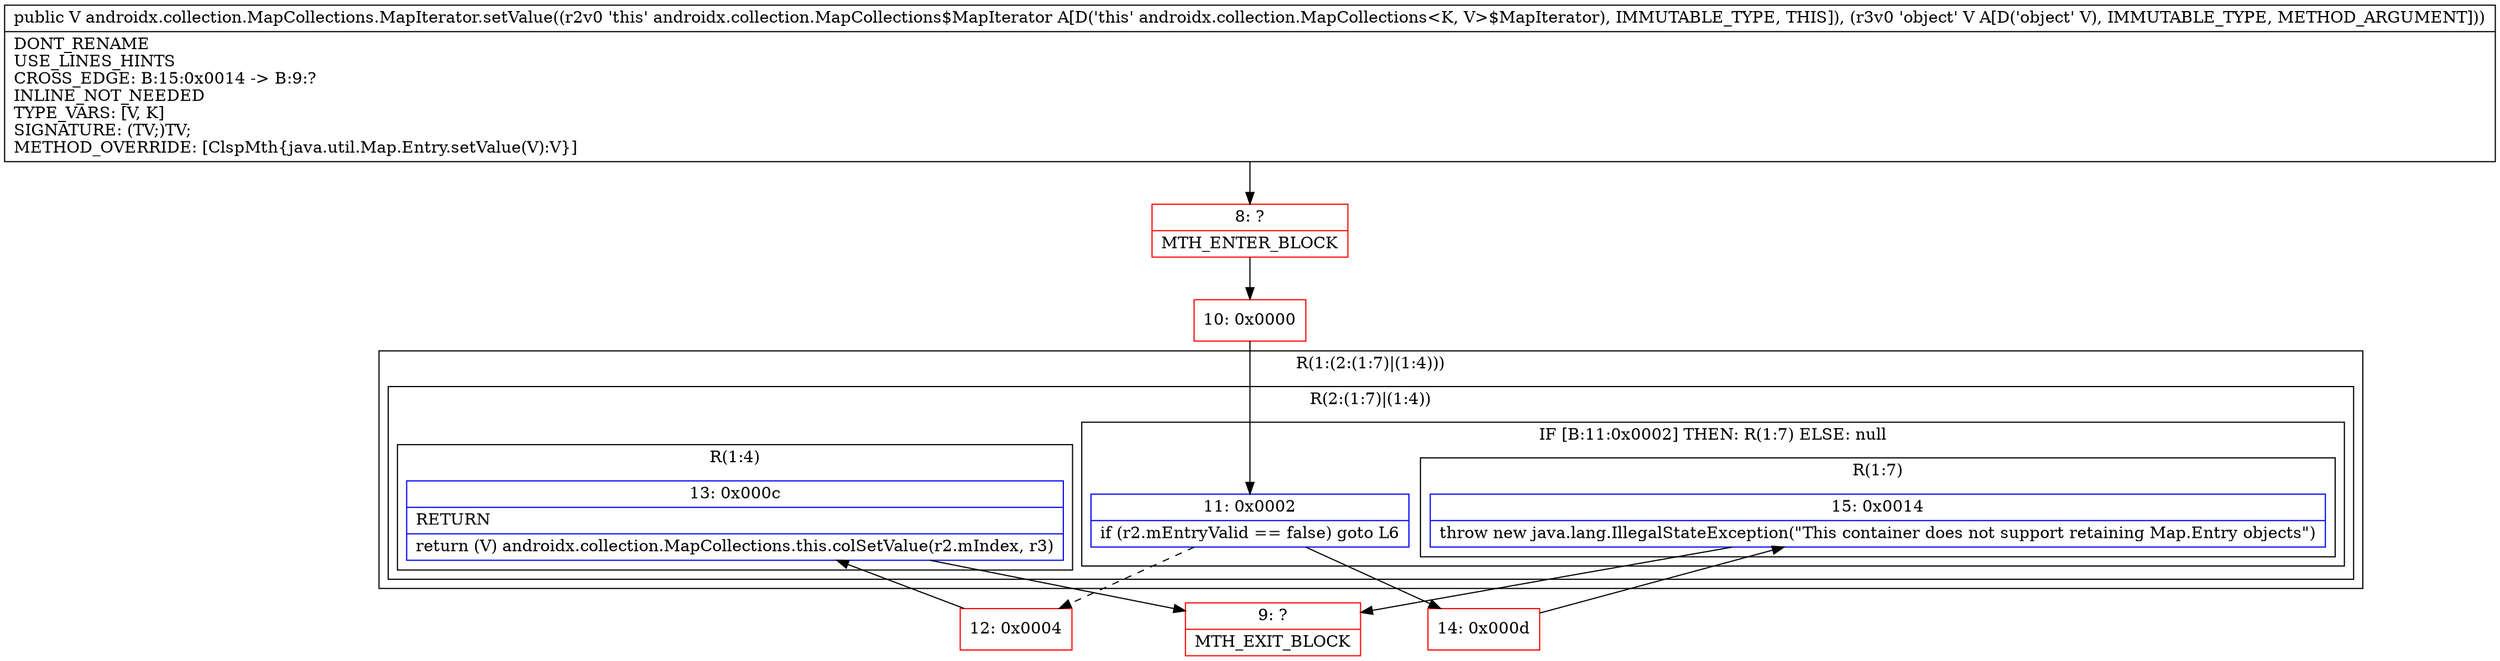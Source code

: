 digraph "CFG forandroidx.collection.MapCollections.MapIterator.setValue(Ljava\/lang\/Object;)Ljava\/lang\/Object;" {
subgraph cluster_Region_381886041 {
label = "R(1:(2:(1:7)|(1:4)))";
node [shape=record,color=blue];
subgraph cluster_Region_967447131 {
label = "R(2:(1:7)|(1:4))";
node [shape=record,color=blue];
subgraph cluster_IfRegion_2122836514 {
label = "IF [B:11:0x0002] THEN: R(1:7) ELSE: null";
node [shape=record,color=blue];
Node_11 [shape=record,label="{11\:\ 0x0002|if (r2.mEntryValid == false) goto L6\l}"];
subgraph cluster_Region_475252524 {
label = "R(1:7)";
node [shape=record,color=blue];
Node_15 [shape=record,label="{15\:\ 0x0014|throw new java.lang.IllegalStateException(\"This container does not support retaining Map.Entry objects\")\l}"];
}
}
subgraph cluster_Region_309076777 {
label = "R(1:4)";
node [shape=record,color=blue];
Node_13 [shape=record,label="{13\:\ 0x000c|RETURN\l|return (V) androidx.collection.MapCollections.this.colSetValue(r2.mIndex, r3)\l}"];
}
}
}
Node_8 [shape=record,color=red,label="{8\:\ ?|MTH_ENTER_BLOCK\l}"];
Node_10 [shape=record,color=red,label="{10\:\ 0x0000}"];
Node_12 [shape=record,color=red,label="{12\:\ 0x0004}"];
Node_9 [shape=record,color=red,label="{9\:\ ?|MTH_EXIT_BLOCK\l}"];
Node_14 [shape=record,color=red,label="{14\:\ 0x000d}"];
MethodNode[shape=record,label="{public V androidx.collection.MapCollections.MapIterator.setValue((r2v0 'this' androidx.collection.MapCollections$MapIterator A[D('this' androidx.collection.MapCollections\<K, V\>$MapIterator), IMMUTABLE_TYPE, THIS]), (r3v0 'object' V A[D('object' V), IMMUTABLE_TYPE, METHOD_ARGUMENT]))  | DONT_RENAME\lUSE_LINES_HINTS\lCROSS_EDGE: B:15:0x0014 \-\> B:9:?\lINLINE_NOT_NEEDED\lTYPE_VARS: [V, K]\lSIGNATURE: (TV;)TV;\lMETHOD_OVERRIDE: [ClspMth\{java.util.Map.Entry.setValue(V):V\}]\l}"];
MethodNode -> Node_8;Node_11 -> Node_12[style=dashed];
Node_11 -> Node_14;
Node_15 -> Node_9;
Node_13 -> Node_9;
Node_8 -> Node_10;
Node_10 -> Node_11;
Node_12 -> Node_13;
Node_14 -> Node_15;
}

